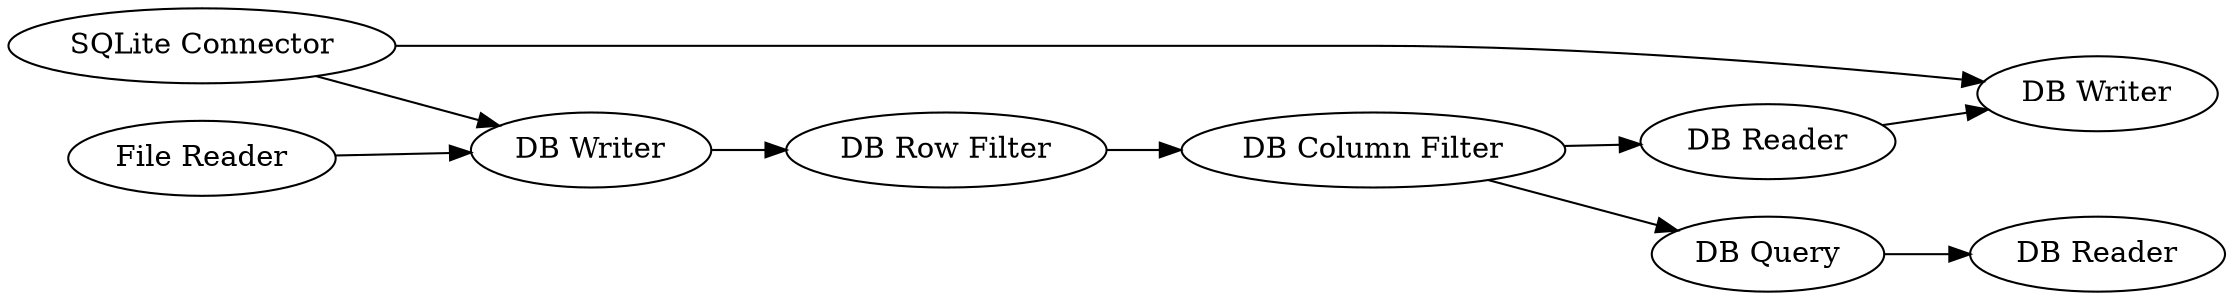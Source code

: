 digraph {
	33 -> 34
	30 -> 33
	34 -> 39
	28 -> 38
	20 -> 38
	31 -> 32
	28 -> 39
	38 -> 30
	33 -> 31
	20 [label="File Reader"]
	34 [label="DB Reader"]
	28 [label="SQLite Connector"]
	31 [label="DB Query"]
	32 [label="DB Reader"]
	39 [label="DB Writer"]
	33 [label="DB Column Filter"]
	30 [label="DB Row Filter"]
	38 [label="DB Writer"]
	rankdir=LR
}

